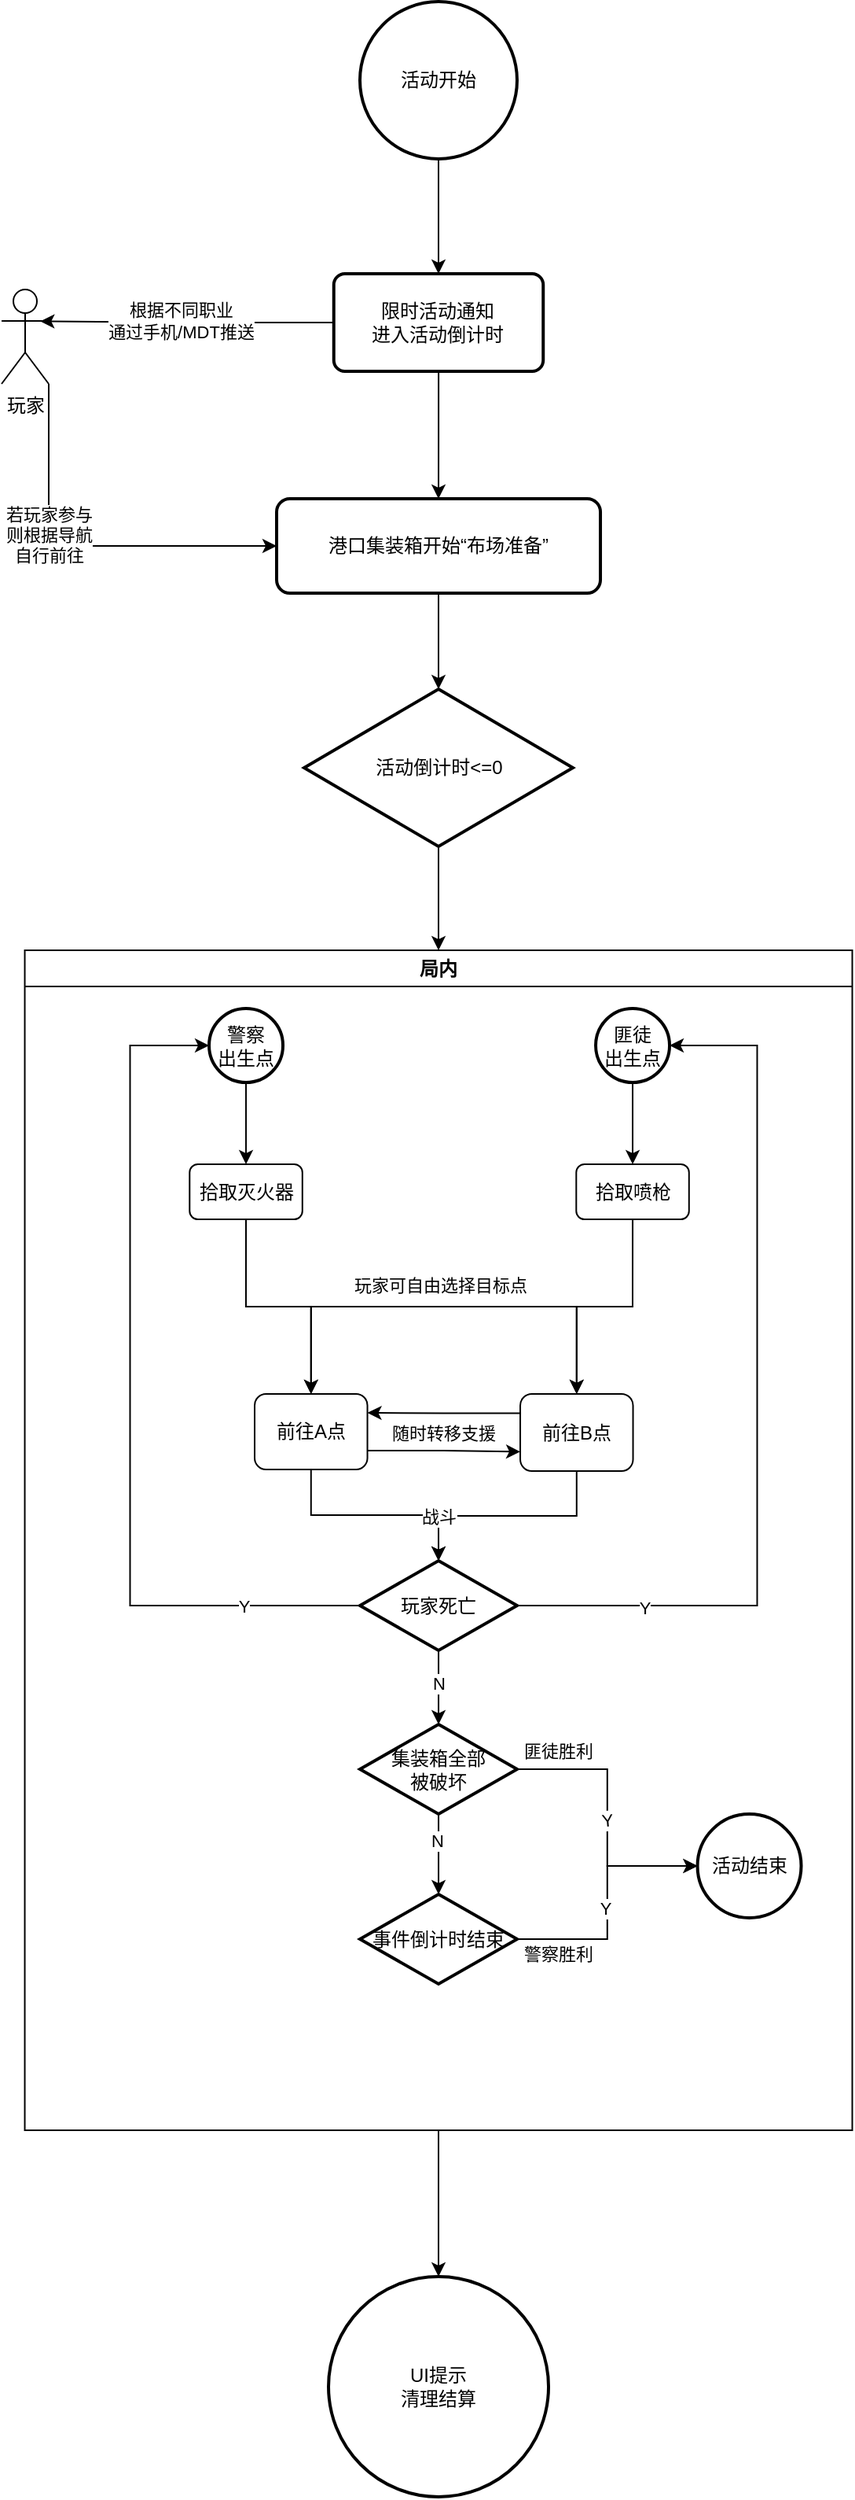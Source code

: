 <mxfile version="26.0.15">
  <diagram name="第 1 页" id="keMoKsqxx_vqVi3nrzlS">
    <mxGraphModel dx="3191" dy="1689" grid="0" gridSize="10" guides="1" tooltips="1" connect="1" arrows="1" fold="1" page="0" pageScale="1" pageWidth="827" pageHeight="1169" math="0" shadow="0">
      <root>
        <mxCell id="0" />
        <mxCell id="1" parent="0" />
        <mxCell id="gDypnAyyPbIVnrezH4Zx-3" style="edgeStyle=orthogonalEdgeStyle;rounded=0;orthogonalLoop=1;jettySize=auto;html=1;exitX=0.5;exitY=1;exitDx=0;exitDy=0;exitPerimeter=0;entryX=0.5;entryY=0;entryDx=0;entryDy=0;" edge="1" parent="1" source="gDypnAyyPbIVnrezH4Zx-1" target="gDypnAyyPbIVnrezH4Zx-2">
          <mxGeometry relative="1" as="geometry" />
        </mxCell>
        <mxCell id="gDypnAyyPbIVnrezH4Zx-1" value="活动开始" style="strokeWidth=2;html=1;shape=mxgraph.flowchart.start_2;whiteSpace=wrap;" vertex="1" parent="1">
          <mxGeometry x="275" y="167" width="100" height="100" as="geometry" />
        </mxCell>
        <mxCell id="gDypnAyyPbIVnrezH4Zx-12" value="" style="edgeStyle=orthogonalEdgeStyle;rounded=0;orthogonalLoop=1;jettySize=auto;html=1;" edge="1" parent="1" source="gDypnAyyPbIVnrezH4Zx-2" target="gDypnAyyPbIVnrezH4Zx-11">
          <mxGeometry relative="1" as="geometry" />
        </mxCell>
        <mxCell id="gDypnAyyPbIVnrezH4Zx-2" value="限时活动通知&lt;div&gt;进入活动倒计时&lt;/div&gt;" style="rounded=1;whiteSpace=wrap;html=1;absoluteArcSize=1;arcSize=14;strokeWidth=2;" vertex="1" parent="1">
          <mxGeometry x="258.38" y="340" width="133.25" height="62" as="geometry" />
        </mxCell>
        <mxCell id="gDypnAyyPbIVnrezH4Zx-13" style="edgeStyle=orthogonalEdgeStyle;rounded=0;orthogonalLoop=1;jettySize=auto;html=1;exitX=1;exitY=1;exitDx=0;exitDy=0;exitPerimeter=0;entryX=0;entryY=0.5;entryDx=0;entryDy=0;" edge="1" parent="1" source="gDypnAyyPbIVnrezH4Zx-4" target="gDypnAyyPbIVnrezH4Zx-11">
          <mxGeometry relative="1" as="geometry" />
        </mxCell>
        <mxCell id="gDypnAyyPbIVnrezH4Zx-14" value="&lt;div&gt;若玩家参与&lt;/div&gt;则根据导航&lt;div&gt;自行前往&lt;/div&gt;" style="edgeLabel;html=1;align=center;verticalAlign=middle;resizable=0;points=[];" vertex="1" connectable="0" parent="gDypnAyyPbIVnrezH4Zx-13">
          <mxGeometry x="-0.635" relative="1" as="geometry">
            <mxPoint y="50" as="offset" />
          </mxGeometry>
        </mxCell>
        <mxCell id="gDypnAyyPbIVnrezH4Zx-4" value="玩家" style="shape=umlActor;verticalLabelPosition=bottom;verticalAlign=top;html=1;outlineConnect=0;" vertex="1" parent="1">
          <mxGeometry x="47" y="350" width="30" height="60" as="geometry" />
        </mxCell>
        <mxCell id="gDypnAyyPbIVnrezH4Zx-8" style="edgeStyle=orthogonalEdgeStyle;rounded=0;orthogonalLoop=1;jettySize=auto;html=1;exitX=0;exitY=0.5;exitDx=0;exitDy=0;entryX=0.822;entryY=0.337;entryDx=0;entryDy=0;entryPerimeter=0;" edge="1" parent="1" source="gDypnAyyPbIVnrezH4Zx-2" target="gDypnAyyPbIVnrezH4Zx-4">
          <mxGeometry relative="1" as="geometry" />
        </mxCell>
        <mxCell id="gDypnAyyPbIVnrezH4Zx-9" value="根据不同职业&lt;div&gt;通过手机/MDT推送&lt;/div&gt;" style="edgeLabel;html=1;align=center;verticalAlign=middle;resizable=0;points=[];" vertex="1" connectable="0" parent="gDypnAyyPbIVnrezH4Zx-8">
          <mxGeometry x="0.048" relative="1" as="geometry">
            <mxPoint as="offset" />
          </mxGeometry>
        </mxCell>
        <mxCell id="gDypnAyyPbIVnrezH4Zx-11" value="港口集装箱开始“布场准备”" style="whiteSpace=wrap;html=1;rounded=1;arcSize=14;strokeWidth=2;" vertex="1" parent="1">
          <mxGeometry x="222.01" y="483" width="206" height="60" as="geometry" />
        </mxCell>
        <mxCell id="gDypnAyyPbIVnrezH4Zx-23" style="edgeStyle=orthogonalEdgeStyle;rounded=0;orthogonalLoop=1;jettySize=auto;html=1;exitX=0.5;exitY=1;exitDx=0;exitDy=0;exitPerimeter=0;entryX=0.5;entryY=0;entryDx=0;entryDy=0;" edge="1" parent="1" source="gDypnAyyPbIVnrezH4Zx-17" target="gDypnAyyPbIVnrezH4Zx-22">
          <mxGeometry relative="1" as="geometry" />
        </mxCell>
        <mxCell id="gDypnAyyPbIVnrezH4Zx-17" value="活动倒计时&amp;lt;=0" style="strokeWidth=2;html=1;shape=mxgraph.flowchart.decision;whiteSpace=wrap;" vertex="1" parent="1">
          <mxGeometry x="239.5" y="604" width="171" height="100" as="geometry" />
        </mxCell>
        <mxCell id="gDypnAyyPbIVnrezH4Zx-18" style="edgeStyle=orthogonalEdgeStyle;rounded=0;orthogonalLoop=1;jettySize=auto;html=1;exitX=0.5;exitY=1;exitDx=0;exitDy=0;entryX=0.5;entryY=0;entryDx=0;entryDy=0;entryPerimeter=0;" edge="1" parent="1" source="gDypnAyyPbIVnrezH4Zx-11" target="gDypnAyyPbIVnrezH4Zx-17">
          <mxGeometry relative="1" as="geometry" />
        </mxCell>
        <mxCell id="gDypnAyyPbIVnrezH4Zx-22" value="局内" style="swimlane;whiteSpace=wrap;html=1;" vertex="1" parent="1">
          <mxGeometry x="61.77" y="770" width="526.49" height="750" as="geometry" />
        </mxCell>
        <mxCell id="gDypnAyyPbIVnrezH4Zx-30" style="edgeStyle=orthogonalEdgeStyle;rounded=0;orthogonalLoop=1;jettySize=auto;html=1;exitX=0.5;exitY=1;exitDx=0;exitDy=0;exitPerimeter=0;entryX=0.5;entryY=0;entryDx=0;entryDy=0;" edge="1" parent="gDypnAyyPbIVnrezH4Zx-22" source="gDypnAyyPbIVnrezH4Zx-24" target="gDypnAyyPbIVnrezH4Zx-29">
          <mxGeometry relative="1" as="geometry" />
        </mxCell>
        <mxCell id="gDypnAyyPbIVnrezH4Zx-24" value="警察&lt;div&gt;出生点&lt;/div&gt;" style="strokeWidth=2;html=1;shape=mxgraph.flowchart.start_2;whiteSpace=wrap;" vertex="1" parent="gDypnAyyPbIVnrezH4Zx-22">
          <mxGeometry x="117.25" y="37" width="47" height="47" as="geometry" />
        </mxCell>
        <mxCell id="gDypnAyyPbIVnrezH4Zx-32" style="edgeStyle=orthogonalEdgeStyle;rounded=0;orthogonalLoop=1;jettySize=auto;html=1;exitX=0.5;exitY=1;exitDx=0;exitDy=0;exitPerimeter=0;entryX=0.5;entryY=0;entryDx=0;entryDy=0;" edge="1" parent="gDypnAyyPbIVnrezH4Zx-22" source="gDypnAyyPbIVnrezH4Zx-26" target="gDypnAyyPbIVnrezH4Zx-31">
          <mxGeometry relative="1" as="geometry" />
        </mxCell>
        <mxCell id="gDypnAyyPbIVnrezH4Zx-26" value="匪徒&lt;div&gt;出生点&lt;/div&gt;" style="strokeWidth=2;html=1;shape=mxgraph.flowchart.start_2;whiteSpace=wrap;" vertex="1" parent="gDypnAyyPbIVnrezH4Zx-22">
          <mxGeometry x="363.25" y="37" width="47" height="47" as="geometry" />
        </mxCell>
        <mxCell id="gDypnAyyPbIVnrezH4Zx-35" style="edgeStyle=orthogonalEdgeStyle;rounded=0;orthogonalLoop=1;jettySize=auto;html=1;exitX=0.5;exitY=1;exitDx=0;exitDy=0;" edge="1" parent="gDypnAyyPbIVnrezH4Zx-22" source="gDypnAyyPbIVnrezH4Zx-29" target="gDypnAyyPbIVnrezH4Zx-33">
          <mxGeometry relative="1" as="geometry" />
        </mxCell>
        <mxCell id="gDypnAyyPbIVnrezH4Zx-36" style="edgeStyle=orthogonalEdgeStyle;rounded=0;orthogonalLoop=1;jettySize=auto;html=1;exitX=0.5;exitY=1;exitDx=0;exitDy=0;entryX=0.5;entryY=0;entryDx=0;entryDy=0;" edge="1" parent="gDypnAyyPbIVnrezH4Zx-22" source="gDypnAyyPbIVnrezH4Zx-29" target="gDypnAyyPbIVnrezH4Zx-34">
          <mxGeometry relative="1" as="geometry" />
        </mxCell>
        <mxCell id="gDypnAyyPbIVnrezH4Zx-29" value="拾取灭火器" style="rounded=1;whiteSpace=wrap;html=1;" vertex="1" parent="gDypnAyyPbIVnrezH4Zx-22">
          <mxGeometry x="104.88" y="136" width="71.75" height="35" as="geometry" />
        </mxCell>
        <mxCell id="gDypnAyyPbIVnrezH4Zx-37" style="edgeStyle=orthogonalEdgeStyle;rounded=0;orthogonalLoop=1;jettySize=auto;html=1;exitX=0.5;exitY=1;exitDx=0;exitDy=0;" edge="1" parent="gDypnAyyPbIVnrezH4Zx-22" source="gDypnAyyPbIVnrezH4Zx-31" target="gDypnAyyPbIVnrezH4Zx-33">
          <mxGeometry relative="1" as="geometry" />
        </mxCell>
        <mxCell id="gDypnAyyPbIVnrezH4Zx-39" value="玩家可自由选择目标点" style="edgeLabel;html=1;align=center;verticalAlign=middle;resizable=0;points=[];" vertex="1" connectable="0" parent="gDypnAyyPbIVnrezH4Zx-37">
          <mxGeometry x="0.208" relative="1" as="geometry">
            <mxPoint x="12" y="-14" as="offset" />
          </mxGeometry>
        </mxCell>
        <mxCell id="gDypnAyyPbIVnrezH4Zx-38" style="edgeStyle=orthogonalEdgeStyle;rounded=0;orthogonalLoop=1;jettySize=auto;html=1;exitX=0.5;exitY=1;exitDx=0;exitDy=0;entryX=0.5;entryY=0;entryDx=0;entryDy=0;" edge="1" parent="gDypnAyyPbIVnrezH4Zx-22" source="gDypnAyyPbIVnrezH4Zx-31" target="gDypnAyyPbIVnrezH4Zx-34">
          <mxGeometry relative="1" as="geometry" />
        </mxCell>
        <mxCell id="gDypnAyyPbIVnrezH4Zx-31" value="拾取喷枪" style="rounded=1;whiteSpace=wrap;html=1;" vertex="1" parent="gDypnAyyPbIVnrezH4Zx-22">
          <mxGeometry x="350.88" y="136" width="71.75" height="35" as="geometry" />
        </mxCell>
        <mxCell id="gDypnAyyPbIVnrezH4Zx-45" style="edgeStyle=orthogonalEdgeStyle;rounded=0;orthogonalLoop=1;jettySize=auto;html=1;exitX=1;exitY=0.75;exitDx=0;exitDy=0;entryX=0;entryY=0.75;entryDx=0;entryDy=0;" edge="1" parent="gDypnAyyPbIVnrezH4Zx-22" source="gDypnAyyPbIVnrezH4Zx-33" target="gDypnAyyPbIVnrezH4Zx-34">
          <mxGeometry relative="1" as="geometry" />
        </mxCell>
        <mxCell id="gDypnAyyPbIVnrezH4Zx-33" value="前往A点" style="rounded=1;whiteSpace=wrap;html=1;" vertex="1" parent="gDypnAyyPbIVnrezH4Zx-22">
          <mxGeometry x="146.25" y="282" width="71.75" height="48" as="geometry" />
        </mxCell>
        <mxCell id="gDypnAyyPbIVnrezH4Zx-44" style="edgeStyle=orthogonalEdgeStyle;rounded=0;orthogonalLoop=1;jettySize=auto;html=1;exitX=0;exitY=0.25;exitDx=0;exitDy=0;entryX=1;entryY=0.25;entryDx=0;entryDy=0;" edge="1" parent="gDypnAyyPbIVnrezH4Zx-22" source="gDypnAyyPbIVnrezH4Zx-34" target="gDypnAyyPbIVnrezH4Zx-33">
          <mxGeometry relative="1" as="geometry" />
        </mxCell>
        <mxCell id="gDypnAyyPbIVnrezH4Zx-34" value="前往B点" style="rounded=1;whiteSpace=wrap;html=1;" vertex="1" parent="gDypnAyyPbIVnrezH4Zx-22">
          <mxGeometry x="315.25" y="282" width="71.75" height="49" as="geometry" />
        </mxCell>
        <mxCell id="gDypnAyyPbIVnrezH4Zx-46" value="随时转移支援" style="edgeLabel;html=1;align=center;verticalAlign=middle;resizable=0;points=[];" vertex="1" connectable="0" parent="gDypnAyyPbIVnrezH4Zx-22">
          <mxGeometry x="266.247" y="306.5" as="geometry" />
        </mxCell>
        <mxCell id="gDypnAyyPbIVnrezH4Zx-56" style="edgeStyle=orthogonalEdgeStyle;rounded=0;orthogonalLoop=1;jettySize=auto;html=1;exitX=0.5;exitY=1;exitDx=0;exitDy=0;exitPerimeter=0;" edge="1" parent="gDypnAyyPbIVnrezH4Zx-22" source="gDypnAyyPbIVnrezH4Zx-47" target="gDypnAyyPbIVnrezH4Zx-55">
          <mxGeometry relative="1" as="geometry" />
        </mxCell>
        <mxCell id="gDypnAyyPbIVnrezH4Zx-57" value="N" style="edgeLabel;html=1;align=center;verticalAlign=middle;resizable=0;points=[];" vertex="1" connectable="0" parent="gDypnAyyPbIVnrezH4Zx-56">
          <mxGeometry x="0.039" y="2" relative="1" as="geometry">
            <mxPoint x="-2" y="-4" as="offset" />
          </mxGeometry>
        </mxCell>
        <mxCell id="gDypnAyyPbIVnrezH4Zx-47" value="玩家死亡" style="strokeWidth=2;html=1;shape=mxgraph.flowchart.decision;whiteSpace=wrap;" vertex="1" parent="gDypnAyyPbIVnrezH4Zx-22">
          <mxGeometry x="213.25" y="388" width="100" height="57" as="geometry" />
        </mxCell>
        <mxCell id="gDypnAyyPbIVnrezH4Zx-48" style="edgeStyle=orthogonalEdgeStyle;rounded=0;orthogonalLoop=1;jettySize=auto;html=1;exitX=0.5;exitY=1;exitDx=0;exitDy=0;entryX=0.5;entryY=0;entryDx=0;entryDy=0;entryPerimeter=0;" edge="1" parent="gDypnAyyPbIVnrezH4Zx-22" source="gDypnAyyPbIVnrezH4Zx-34" target="gDypnAyyPbIVnrezH4Zx-47">
          <mxGeometry relative="1" as="geometry" />
        </mxCell>
        <mxCell id="gDypnAyyPbIVnrezH4Zx-49" style="edgeStyle=orthogonalEdgeStyle;rounded=0;orthogonalLoop=1;jettySize=auto;html=1;exitX=0.5;exitY=1;exitDx=0;exitDy=0;entryX=0.5;entryY=0;entryDx=0;entryDy=0;entryPerimeter=0;" edge="1" parent="gDypnAyyPbIVnrezH4Zx-22" source="gDypnAyyPbIVnrezH4Zx-33" target="gDypnAyyPbIVnrezH4Zx-47">
          <mxGeometry relative="1" as="geometry" />
        </mxCell>
        <mxCell id="gDypnAyyPbIVnrezH4Zx-54" value="战斗" style="edgeLabel;html=1;align=center;verticalAlign=middle;resizable=0;points=[];" vertex="1" connectable="0" parent="gDypnAyyPbIVnrezH4Zx-49">
          <mxGeometry x="0.615" y="4" relative="1" as="geometry">
            <mxPoint x="-4" y="-2" as="offset" />
          </mxGeometry>
        </mxCell>
        <mxCell id="gDypnAyyPbIVnrezH4Zx-50" style="edgeStyle=orthogonalEdgeStyle;rounded=0;orthogonalLoop=1;jettySize=auto;html=1;exitX=1;exitY=0.5;exitDx=0;exitDy=0;exitPerimeter=0;entryX=1;entryY=0.5;entryDx=0;entryDy=0;entryPerimeter=0;" edge="1" parent="gDypnAyyPbIVnrezH4Zx-22" source="gDypnAyyPbIVnrezH4Zx-47" target="gDypnAyyPbIVnrezH4Zx-26">
          <mxGeometry relative="1" as="geometry">
            <Array as="points">
              <mxPoint x="466" y="417" />
              <mxPoint x="466" y="61" />
            </Array>
          </mxGeometry>
        </mxCell>
        <mxCell id="gDypnAyyPbIVnrezH4Zx-52" value="Y" style="edgeLabel;html=1;align=center;verticalAlign=middle;resizable=0;points=[];" vertex="1" connectable="0" parent="gDypnAyyPbIVnrezH4Zx-50">
          <mxGeometry x="-0.715" y="-1" relative="1" as="geometry">
            <mxPoint as="offset" />
          </mxGeometry>
        </mxCell>
        <mxCell id="gDypnAyyPbIVnrezH4Zx-51" style="edgeStyle=orthogonalEdgeStyle;rounded=0;orthogonalLoop=1;jettySize=auto;html=1;exitX=0;exitY=0.5;exitDx=0;exitDy=0;exitPerimeter=0;entryX=0;entryY=0.5;entryDx=0;entryDy=0;entryPerimeter=0;" edge="1" parent="gDypnAyyPbIVnrezH4Zx-22" source="gDypnAyyPbIVnrezH4Zx-47" target="gDypnAyyPbIVnrezH4Zx-24">
          <mxGeometry relative="1" as="geometry">
            <Array as="points">
              <mxPoint x="67" y="417" />
              <mxPoint x="67" y="61" />
            </Array>
          </mxGeometry>
        </mxCell>
        <mxCell id="gDypnAyyPbIVnrezH4Zx-53" value="Y" style="edgeLabel;html=1;align=center;verticalAlign=middle;resizable=0;points=[];" vertex="1" connectable="0" parent="gDypnAyyPbIVnrezH4Zx-51">
          <mxGeometry x="-0.73" relative="1" as="geometry">
            <mxPoint as="offset" />
          </mxGeometry>
        </mxCell>
        <mxCell id="gDypnAyyPbIVnrezH4Zx-55" value="集装箱全部&lt;div&gt;被破坏&lt;/div&gt;" style="strokeWidth=2;html=1;shape=mxgraph.flowchart.decision;whiteSpace=wrap;" vertex="1" parent="gDypnAyyPbIVnrezH4Zx-22">
          <mxGeometry x="213.25" y="492" width="100" height="57" as="geometry" />
        </mxCell>
        <mxCell id="gDypnAyyPbIVnrezH4Zx-58" value="活动结束" style="strokeWidth=2;html=1;shape=mxgraph.flowchart.start_2;whiteSpace=wrap;" vertex="1" parent="gDypnAyyPbIVnrezH4Zx-22">
          <mxGeometry x="428" y="549" width="66" height="66" as="geometry" />
        </mxCell>
        <mxCell id="gDypnAyyPbIVnrezH4Zx-59" style="edgeStyle=orthogonalEdgeStyle;rounded=0;orthogonalLoop=1;jettySize=auto;html=1;exitX=1;exitY=0.5;exitDx=0;exitDy=0;exitPerimeter=0;entryX=0;entryY=0.5;entryDx=0;entryDy=0;entryPerimeter=0;" edge="1" parent="gDypnAyyPbIVnrezH4Zx-22" source="gDypnAyyPbIVnrezH4Zx-55" target="gDypnAyyPbIVnrezH4Zx-58">
          <mxGeometry relative="1" as="geometry" />
        </mxCell>
        <mxCell id="gDypnAyyPbIVnrezH4Zx-60" value="匪徒胜利" style="edgeLabel;html=1;align=center;verticalAlign=middle;resizable=0;points=[];" vertex="1" connectable="0" parent="gDypnAyyPbIVnrezH4Zx-59">
          <mxGeometry x="-0.104" y="-1" relative="1" as="geometry">
            <mxPoint x="-31" y="-33" as="offset" />
          </mxGeometry>
        </mxCell>
        <mxCell id="gDypnAyyPbIVnrezH4Zx-63" value="Y" style="edgeLabel;html=1;align=center;verticalAlign=middle;resizable=0;points=[];rotation=-5;" vertex="1" connectable="0" parent="gDypnAyyPbIVnrezH4Zx-59">
          <mxGeometry x="-0.766" relative="1" as="geometry">
            <mxPoint x="36" y="32" as="offset" />
          </mxGeometry>
        </mxCell>
        <mxCell id="gDypnAyyPbIVnrezH4Zx-68" style="edgeStyle=orthogonalEdgeStyle;rounded=0;orthogonalLoop=1;jettySize=auto;html=1;exitX=1;exitY=0.5;exitDx=0;exitDy=0;exitPerimeter=0;" edge="1" parent="gDypnAyyPbIVnrezH4Zx-22" source="gDypnAyyPbIVnrezH4Zx-61" target="gDypnAyyPbIVnrezH4Zx-58">
          <mxGeometry relative="1" as="geometry" />
        </mxCell>
        <mxCell id="gDypnAyyPbIVnrezH4Zx-69" value="Y" style="edgeLabel;html=1;align=center;verticalAlign=middle;resizable=0;points=[];" vertex="1" connectable="0" parent="gDypnAyyPbIVnrezH4Zx-68">
          <mxGeometry x="-0.043" y="2" relative="1" as="geometry">
            <mxPoint as="offset" />
          </mxGeometry>
        </mxCell>
        <mxCell id="gDypnAyyPbIVnrezH4Zx-70" value="警察胜利" style="edgeLabel;html=1;align=center;verticalAlign=middle;resizable=0;points=[];" vertex="1" connectable="0" parent="gDypnAyyPbIVnrezH4Zx-68">
          <mxGeometry x="-0.693" relative="1" as="geometry">
            <mxPoint x="1" y="9" as="offset" />
          </mxGeometry>
        </mxCell>
        <mxCell id="gDypnAyyPbIVnrezH4Zx-61" value="事件倒计时结束" style="strokeWidth=2;html=1;shape=mxgraph.flowchart.decision;whiteSpace=wrap;" vertex="1" parent="gDypnAyyPbIVnrezH4Zx-22">
          <mxGeometry x="213.25" y="600" width="100" height="57" as="geometry" />
        </mxCell>
        <mxCell id="gDypnAyyPbIVnrezH4Zx-62" style="edgeStyle=orthogonalEdgeStyle;rounded=0;orthogonalLoop=1;jettySize=auto;html=1;exitX=0.5;exitY=1;exitDx=0;exitDy=0;exitPerimeter=0;entryX=0.5;entryY=0;entryDx=0;entryDy=0;entryPerimeter=0;" edge="1" parent="gDypnAyyPbIVnrezH4Zx-22" source="gDypnAyyPbIVnrezH4Zx-55" target="gDypnAyyPbIVnrezH4Zx-61">
          <mxGeometry relative="1" as="geometry" />
        </mxCell>
        <mxCell id="gDypnAyyPbIVnrezH4Zx-64" value="N" style="edgeLabel;html=1;align=center;verticalAlign=middle;resizable=0;points=[];" vertex="1" connectable="0" parent="gDypnAyyPbIVnrezH4Zx-62">
          <mxGeometry x="-0.337" y="-1" relative="1" as="geometry">
            <mxPoint as="offset" />
          </mxGeometry>
        </mxCell>
        <mxCell id="gDypnAyyPbIVnrezH4Zx-71" value="UI提示&lt;div&gt;清理结算&lt;/div&gt;" style="strokeWidth=2;html=1;shape=mxgraph.flowchart.start_2;whiteSpace=wrap;" vertex="1" parent="1">
          <mxGeometry x="255.01" y="1613" width="140" height="140" as="geometry" />
        </mxCell>
        <mxCell id="gDypnAyyPbIVnrezH4Zx-72" style="edgeStyle=orthogonalEdgeStyle;rounded=0;orthogonalLoop=1;jettySize=auto;html=1;exitX=0.5;exitY=1;exitDx=0;exitDy=0;entryX=0.5;entryY=0;entryDx=0;entryDy=0;entryPerimeter=0;" edge="1" parent="1" source="gDypnAyyPbIVnrezH4Zx-22" target="gDypnAyyPbIVnrezH4Zx-71">
          <mxGeometry relative="1" as="geometry" />
        </mxCell>
      </root>
    </mxGraphModel>
  </diagram>
</mxfile>
